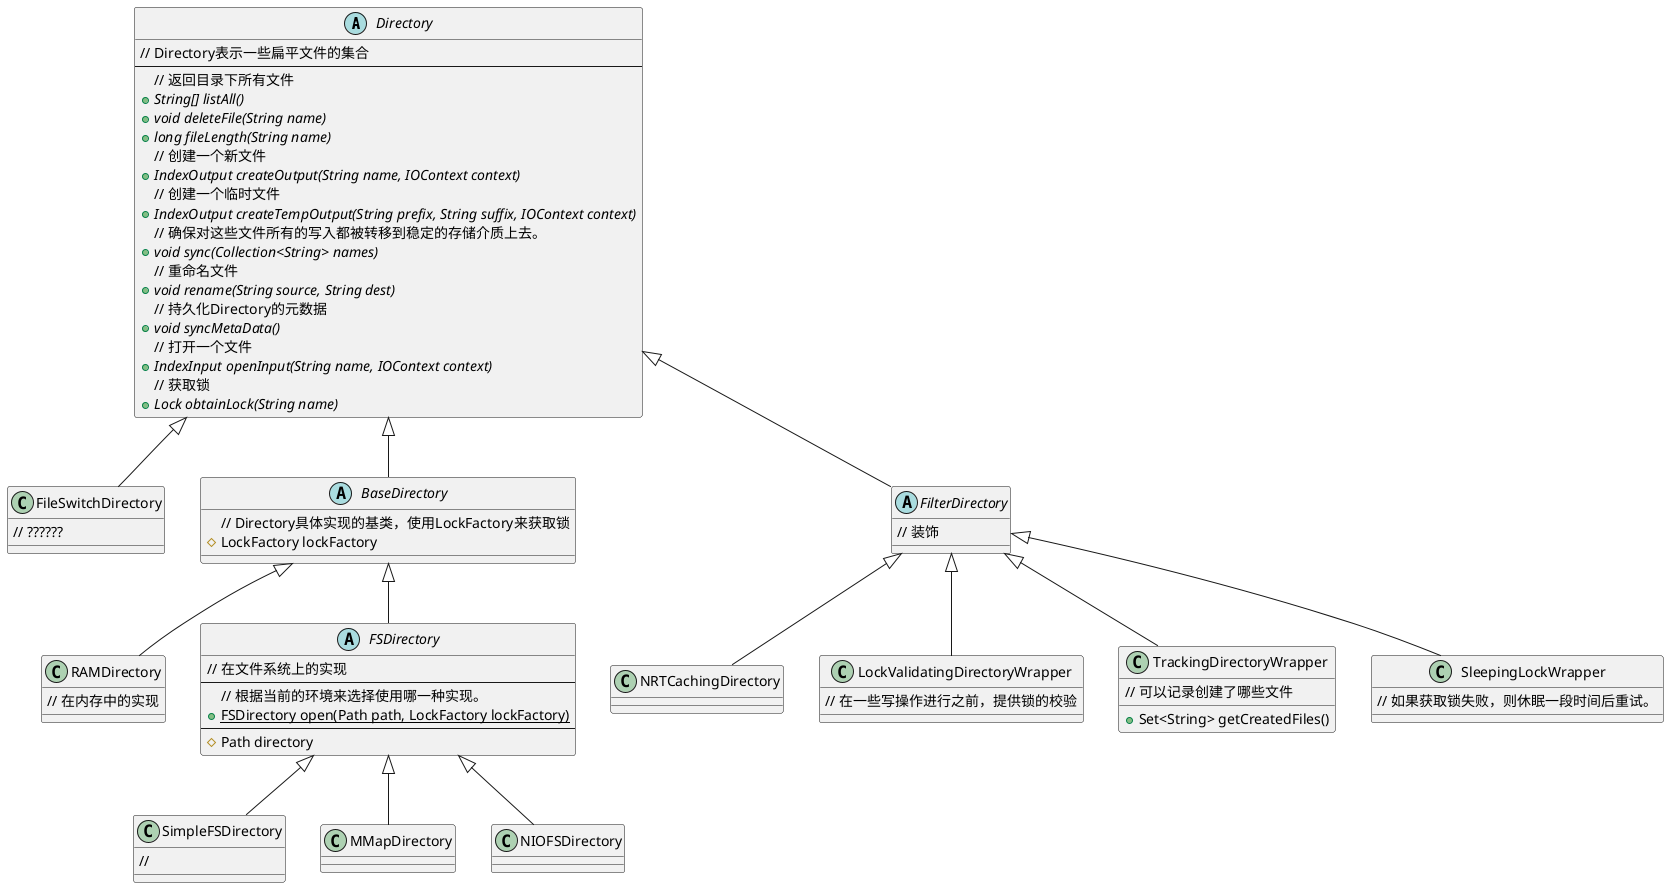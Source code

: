 @startuml
abstract class Directory{
    // Directory表示一些扁平文件的集合
    ---
    // 返回目录下所有文件
    +{abstract} String[] listAll()
    +{abstract} void deleteFile(String name)
    +{abstract} long fileLength(String name)
    // 创建一个新文件
    +{abstract} IndexOutput createOutput(String name, IOContext context)
    // 创建一个临时文件
    +{abstract} IndexOutput createTempOutput(String prefix, String suffix, IOContext context)
    // 确保对这些文件所有的写入都被转移到稳定的存储介质上去。
    +{abstract} void sync(Collection<String> names)
    // 重命名文件
    +{abstract} void rename(String source, String dest)
    // 持久化Directory的元数据
    +{abstract} void syncMetaData()
    // 打开一个文件
    +{abstract} IndexInput openInput(String name, IOContext context)
    // 获取锁
    +{abstract} Lock obtainLock(String name)
}

class FileSwitchDirectory extends Directory {
    // ??????
}

abstract class BaseDirectory extends Directory{
    // Directory具体实现的基类，使用LockFactory来获取锁
    # LockFactory lockFactory
}

class RAMDirectory extends BaseDirectory{
    // 在内存中的实现
}

abstract class FSDirectory extends BaseDirectory{
    // 在文件系统上的实现
    ---
    // 根据当前的环境来选择使用哪一种实现。
    + {static}FSDirectory open(Path path, LockFactory lockFactory)
    ---
    #Path directory
}

class SimpleFSDirectory extends FSDirectory{
    //
}

class MMapDirectory extends FSDirectory{
}

class NIOFSDirectory extends FSDirectory{
}

abstract class FilterDirectory extends Directory{
    // 装饰
}

class NRTCachingDirectory extends FilterDirectory{

}

class LockValidatingDirectoryWrapper extends FilterDirectory{
    // 在一些写操作进行之前，提供锁的校验
}

class TrackingDirectoryWrapper extends FilterDirectory {
    // 可以记录创建了哪些文件
    +Set<String> getCreatedFiles()
}

class SleepingLockWrapper extends FilterDirectory{
    // 如果获取锁失败，则休眠一段时间后重试。
}

@enduml
